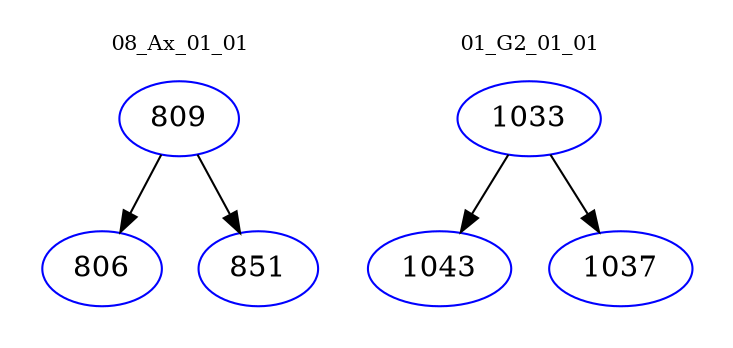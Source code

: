 digraph{
subgraph cluster_0 {
color = white
label = "08_Ax_01_01";
fontsize=10;
T0_809 [label="809", color="blue"]
T0_809 -> T0_806 [color="black"]
T0_806 [label="806", color="blue"]
T0_809 -> T0_851 [color="black"]
T0_851 [label="851", color="blue"]
}
subgraph cluster_1 {
color = white
label = "01_G2_01_01";
fontsize=10;
T1_1033 [label="1033", color="blue"]
T1_1033 -> T1_1043 [color="black"]
T1_1043 [label="1043", color="blue"]
T1_1033 -> T1_1037 [color="black"]
T1_1037 [label="1037", color="blue"]
}
}
